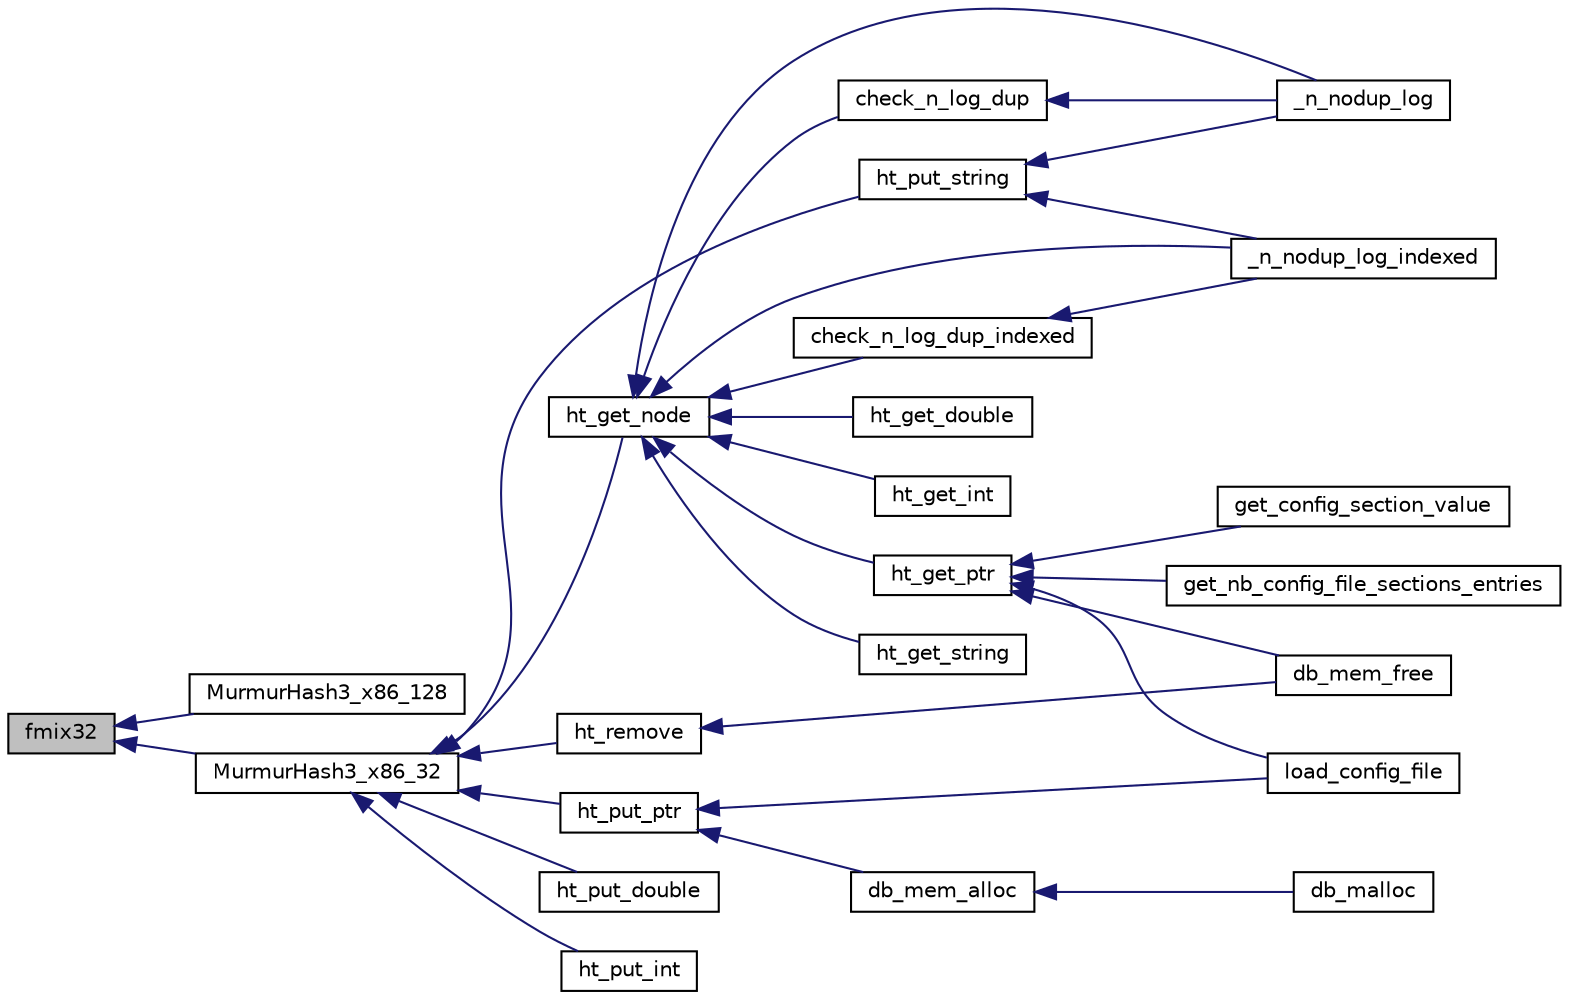 digraph G
{
  edge [fontname="Helvetica",fontsize="10",labelfontname="Helvetica",labelfontsize="10"];
  node [fontname="Helvetica",fontsize="10",shape=record];
  rankdir=LR;
  Node1 [label="fmix32",height=0.2,width=0.4,color="black", fillcolor="grey75", style="filled" fontcolor="black"];
  Node1 -> Node2 [dir=back,color="midnightblue",fontsize="10",style="solid",fontname="Helvetica"];
  Node2 [label="MurmurHash3_x86_128",height=0.2,width=0.4,color="black", fillcolor="white", style="filled",URL="$n__hash_8c.html#ab3d05735a92e001e77f32aefa7c65954"];
  Node1 -> Node3 [dir=back,color="midnightblue",fontsize="10",style="solid",fontname="Helvetica"];
  Node3 [label="MurmurHash3_x86_32",height=0.2,width=0.4,color="black", fillcolor="white", style="filled",URL="$n__hash_8c.html#a37412933f308bda727603640d9acefba"];
  Node3 -> Node4 [dir=back,color="midnightblue",fontsize="10",style="solid",fontname="Helvetica"];
  Node4 [label="ht_get_node",height=0.2,width=0.4,color="black", fillcolor="white", style="filled",URL="$n__hash_8c.html#ac2a504c78f251c3dfb1e8b0623e2fdb1",tooltip="return the associated key&#39;s node inside the hash_table"];
  Node4 -> Node5 [dir=back,color="midnightblue",fontsize="10",style="solid",fontname="Helvetica"];
  Node5 [label="_n_nodup_log",height=0.2,width=0.4,color="black", fillcolor="white", style="filled",URL="$n__nodup__log_8c.html#a650828539395216dd2f4f28da5131c42",tooltip="Logging function. log( level , const char *format , ... ) is a macro around _log."];
  Node4 -> Node6 [dir=back,color="midnightblue",fontsize="10",style="solid",fontname="Helvetica"];
  Node6 [label="_n_nodup_log_indexed",height=0.2,width=0.4,color="black", fillcolor="white", style="filled",URL="$n__nodup__log_8c.html#acbf9e2a1400ab6f00a30186d9a5c4683",tooltip="Logging function. log( level , const char *format , ... ) is a macro around _log."];
  Node4 -> Node7 [dir=back,color="midnightblue",fontsize="10",style="solid",fontname="Helvetica"];
  Node7 [label="check_n_log_dup",height=0.2,width=0.4,color="black", fillcolor="white", style="filled",URL="$n__nodup__log_8c.html#abd498f389d9af3ed61abe8a27d16c9ee",tooltip="check if a log was already done or not at the given line, func, file"];
  Node7 -> Node5 [dir=back,color="midnightblue",fontsize="10",style="solid",fontname="Helvetica"];
  Node4 -> Node8 [dir=back,color="midnightblue",fontsize="10",style="solid",fontname="Helvetica"];
  Node8 [label="check_n_log_dup_indexed",height=0.2,width=0.4,color="black", fillcolor="white", style="filled",URL="$n__nodup__log_8c.html#a43e324b2382fb23043d7383063fa150f",tooltip="check if a log was already done or not at the given line, func, file"];
  Node8 -> Node6 [dir=back,color="midnightblue",fontsize="10",style="solid",fontname="Helvetica"];
  Node4 -> Node9 [dir=back,color="midnightblue",fontsize="10",style="solid",fontname="Helvetica"];
  Node9 [label="ht_get_double",height=0.2,width=0.4,color="black", fillcolor="white", style="filled",URL="$n__hash_8c.html#aaa35befb530f8299abf88af3ee42e6eb",tooltip="Retrieve a double value in the hash table, at the given key. Leave val untouched if key is not found..."];
  Node4 -> Node10 [dir=back,color="midnightblue",fontsize="10",style="solid",fontname="Helvetica"];
  Node10 [label="ht_get_int",height=0.2,width=0.4,color="black", fillcolor="white", style="filled",URL="$n__hash_8c.html#a1dad8732deb44eada370325427824b0d",tooltip="Retrieve an integral value in the hash table, at the given key. Leave val untouched if key is not fou..."];
  Node4 -> Node11 [dir=back,color="midnightblue",fontsize="10",style="solid",fontname="Helvetica"];
  Node11 [label="ht_get_ptr",height=0.2,width=0.4,color="black", fillcolor="white", style="filled",URL="$n__hash_8c.html#ae34a331ccbda86f7e5b2319f1852d6ca",tooltip="Retrieve a pointer value in the hash table, at the given key. Leave val untouched if key is not found..."];
  Node11 -> Node12 [dir=back,color="midnightblue",fontsize="10",style="solid",fontname="Helvetica"];
  Node12 [label="db_mem_free",height=0.2,width=0.4,color="black", fillcolor="white", style="filled",URL="$n__debug__mem_8c.html#a7f2a72414c7319fd4c2d43455e65dae1",tooltip="Free a pointer and also remove it from debug table."];
  Node11 -> Node13 [dir=back,color="midnightblue",fontsize="10",style="solid",fontname="Helvetica"];
  Node13 [label="get_config_section_value",height=0.2,width=0.4,color="black", fillcolor="white", style="filled",URL="$n__config__file_8c.html#a1ce5c0ab9aff3664d2284a26f6263b85",tooltip="Function to parse sections and get entries values."];
  Node11 -> Node14 [dir=back,color="midnightblue",fontsize="10",style="solid",fontname="Helvetica"];
  Node14 [label="get_nb_config_file_sections_entries",height=0.2,width=0.4,color="black", fillcolor="white", style="filled",URL="$n__config__file_8c.html#af57bc2bde1a2e2493be7d9e37c3d7da7",tooltip="Get the number of config file with section_name."];
  Node11 -> Node15 [dir=back,color="midnightblue",fontsize="10",style="solid",fontname="Helvetica"];
  Node15 [label="load_config_file",height=0.2,width=0.4,color="black", fillcolor="white", style="filled",URL="$n__config__file_8c.html#a0206fadb78039ac602fc0696b27b85a6",tooltip="load a config file"];
  Node4 -> Node16 [dir=back,color="midnightblue",fontsize="10",style="solid",fontname="Helvetica"];
  Node16 [label="ht_get_string",height=0.2,width=0.4,color="black", fillcolor="white", style="filled",URL="$n__hash_8c.html#a1044c61baf3c82c9783fa55bce28b4ae",tooltip="Retrieve a char *string value in the hash table, at the given key. Leave val untouched if key is not ..."];
  Node3 -> Node17 [dir=back,color="midnightblue",fontsize="10",style="solid",fontname="Helvetica"];
  Node17 [label="ht_put_double",height=0.2,width=0.4,color="black", fillcolor="white", style="filled",URL="$n__hash_8c.html#a70893a1e40d3fd0f9e04f8112ac5beac",tooltip="put a double value with given key in the targeted hash table"];
  Node3 -> Node18 [dir=back,color="midnightblue",fontsize="10",style="solid",fontname="Helvetica"];
  Node18 [label="ht_put_int",height=0.2,width=0.4,color="black", fillcolor="white", style="filled",URL="$n__hash_8c.html#a99a6e2c71abc8ba946bedc4278aeef27",tooltip="put an integral value with given key in the targeted hash table"];
  Node3 -> Node19 [dir=back,color="midnightblue",fontsize="10",style="solid",fontname="Helvetica"];
  Node19 [label="ht_put_ptr",height=0.2,width=0.4,color="black", fillcolor="white", style="filled",URL="$n__hash_8c.html#a59a63e27a615643df1e58e7cbd5fc262",tooltip="put a pointer value with given key in the targeted hash table"];
  Node19 -> Node20 [dir=back,color="midnightblue",fontsize="10",style="solid",fontname="Helvetica"];
  Node20 [label="db_mem_alloc",height=0.2,width=0.4,color="black", fillcolor="white", style="filled",URL="$n__debug__mem_8c.html#a3f63c1a843b2f1685d31b4564ee03918",tooltip="allocate a new pointer with size and also put it in the debug table"];
  Node20 -> Node21 [dir=back,color="midnightblue",fontsize="10",style="solid",fontname="Helvetica"];
  Node21 [label="db_malloc",height=0.2,width=0.4,color="black", fillcolor="white", style="filled",URL="$n__debug__mem_8c.html#a4e40fbd7c03b3f9c8ddb3031c464921e",tooltip="return a new allocated element"];
  Node19 -> Node15 [dir=back,color="midnightblue",fontsize="10",style="solid",fontname="Helvetica"];
  Node3 -> Node22 [dir=back,color="midnightblue",fontsize="10",style="solid",fontname="Helvetica"];
  Node22 [label="ht_put_string",height=0.2,width=0.4,color="black", fillcolor="white", style="filled",URL="$n__hash_8c.html#a7f307bb48bebaca6f5e563760ef40ecd",tooltip="put a null terminated char *string with given key in the targeted hash table"];
  Node22 -> Node5 [dir=back,color="midnightblue",fontsize="10",style="solid",fontname="Helvetica"];
  Node22 -> Node6 [dir=back,color="midnightblue",fontsize="10",style="solid",fontname="Helvetica"];
  Node3 -> Node23 [dir=back,color="midnightblue",fontsize="10",style="solid",fontname="Helvetica"];
  Node23 [label="ht_remove",height=0.2,width=0.4,color="black", fillcolor="white", style="filled",URL="$n__hash_8c.html#a8d8873be47a634ad8a386e61f12a1f53",tooltip="Remove a key from a hash table."];
  Node23 -> Node12 [dir=back,color="midnightblue",fontsize="10",style="solid",fontname="Helvetica"];
}
